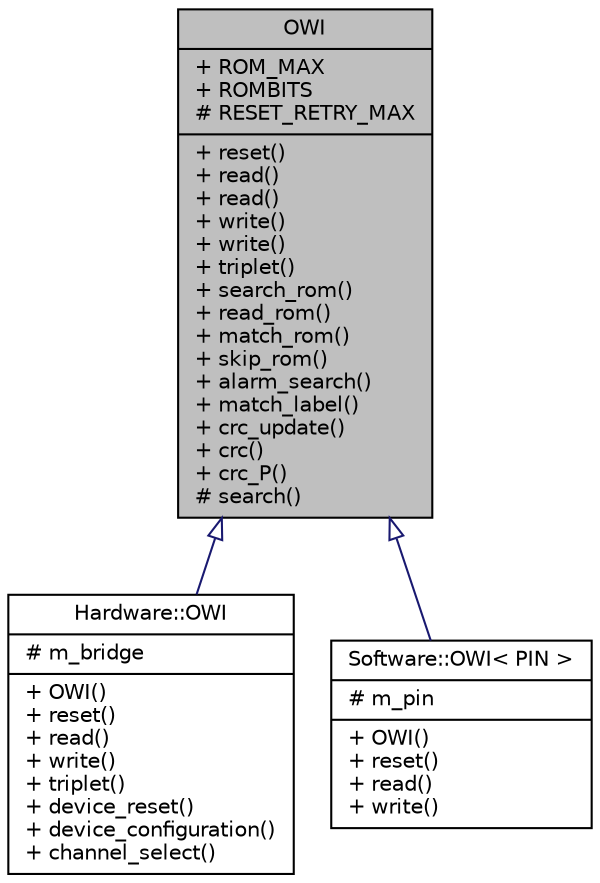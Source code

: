 digraph "OWI"
{
  edge [fontname="Helvetica",fontsize="10",labelfontname="Helvetica",labelfontsize="10"];
  node [fontname="Helvetica",fontsize="10",shape=record];
  Node1 [label="{OWI\n|+ ROM_MAX\l+ ROMBITS\l# RESET_RETRY_MAX\l|+ reset()\l+ read()\l+ read()\l+ write()\l+ write()\l+ triplet()\l+ search_rom()\l+ read_rom()\l+ match_rom()\l+ skip_rom()\l+ alarm_search()\l+ match_label()\l+ crc_update()\l+ crc()\l+ crc_P()\l# search()\l}",height=0.2,width=0.4,color="black", fillcolor="grey75", style="filled", fontcolor="black"];
  Node1 -> Node2 [dir="back",color="midnightblue",fontsize="10",style="solid",arrowtail="onormal",fontname="Helvetica"];
  Node2 [label="{Hardware::OWI\n|# m_bridge\l|+ OWI()\l+ reset()\l+ read()\l+ write()\l+ triplet()\l+ device_reset()\l+ device_configuration()\l+ channel_select()\l}",height=0.2,width=0.4,color="black", fillcolor="white", style="filled",URL="$d3/d22/classHardware_1_1OWI.html"];
  Node1 -> Node3 [dir="back",color="midnightblue",fontsize="10",style="solid",arrowtail="onormal",fontname="Helvetica"];
  Node3 [label="{Software::OWI\< PIN \>\n|# m_pin\l|+ OWI()\l+ reset()\l+ read()\l+ write()\l}",height=0.2,width=0.4,color="black", fillcolor="white", style="filled",URL="$d0/de1/classSoftware_1_1OWI.html"];
}
